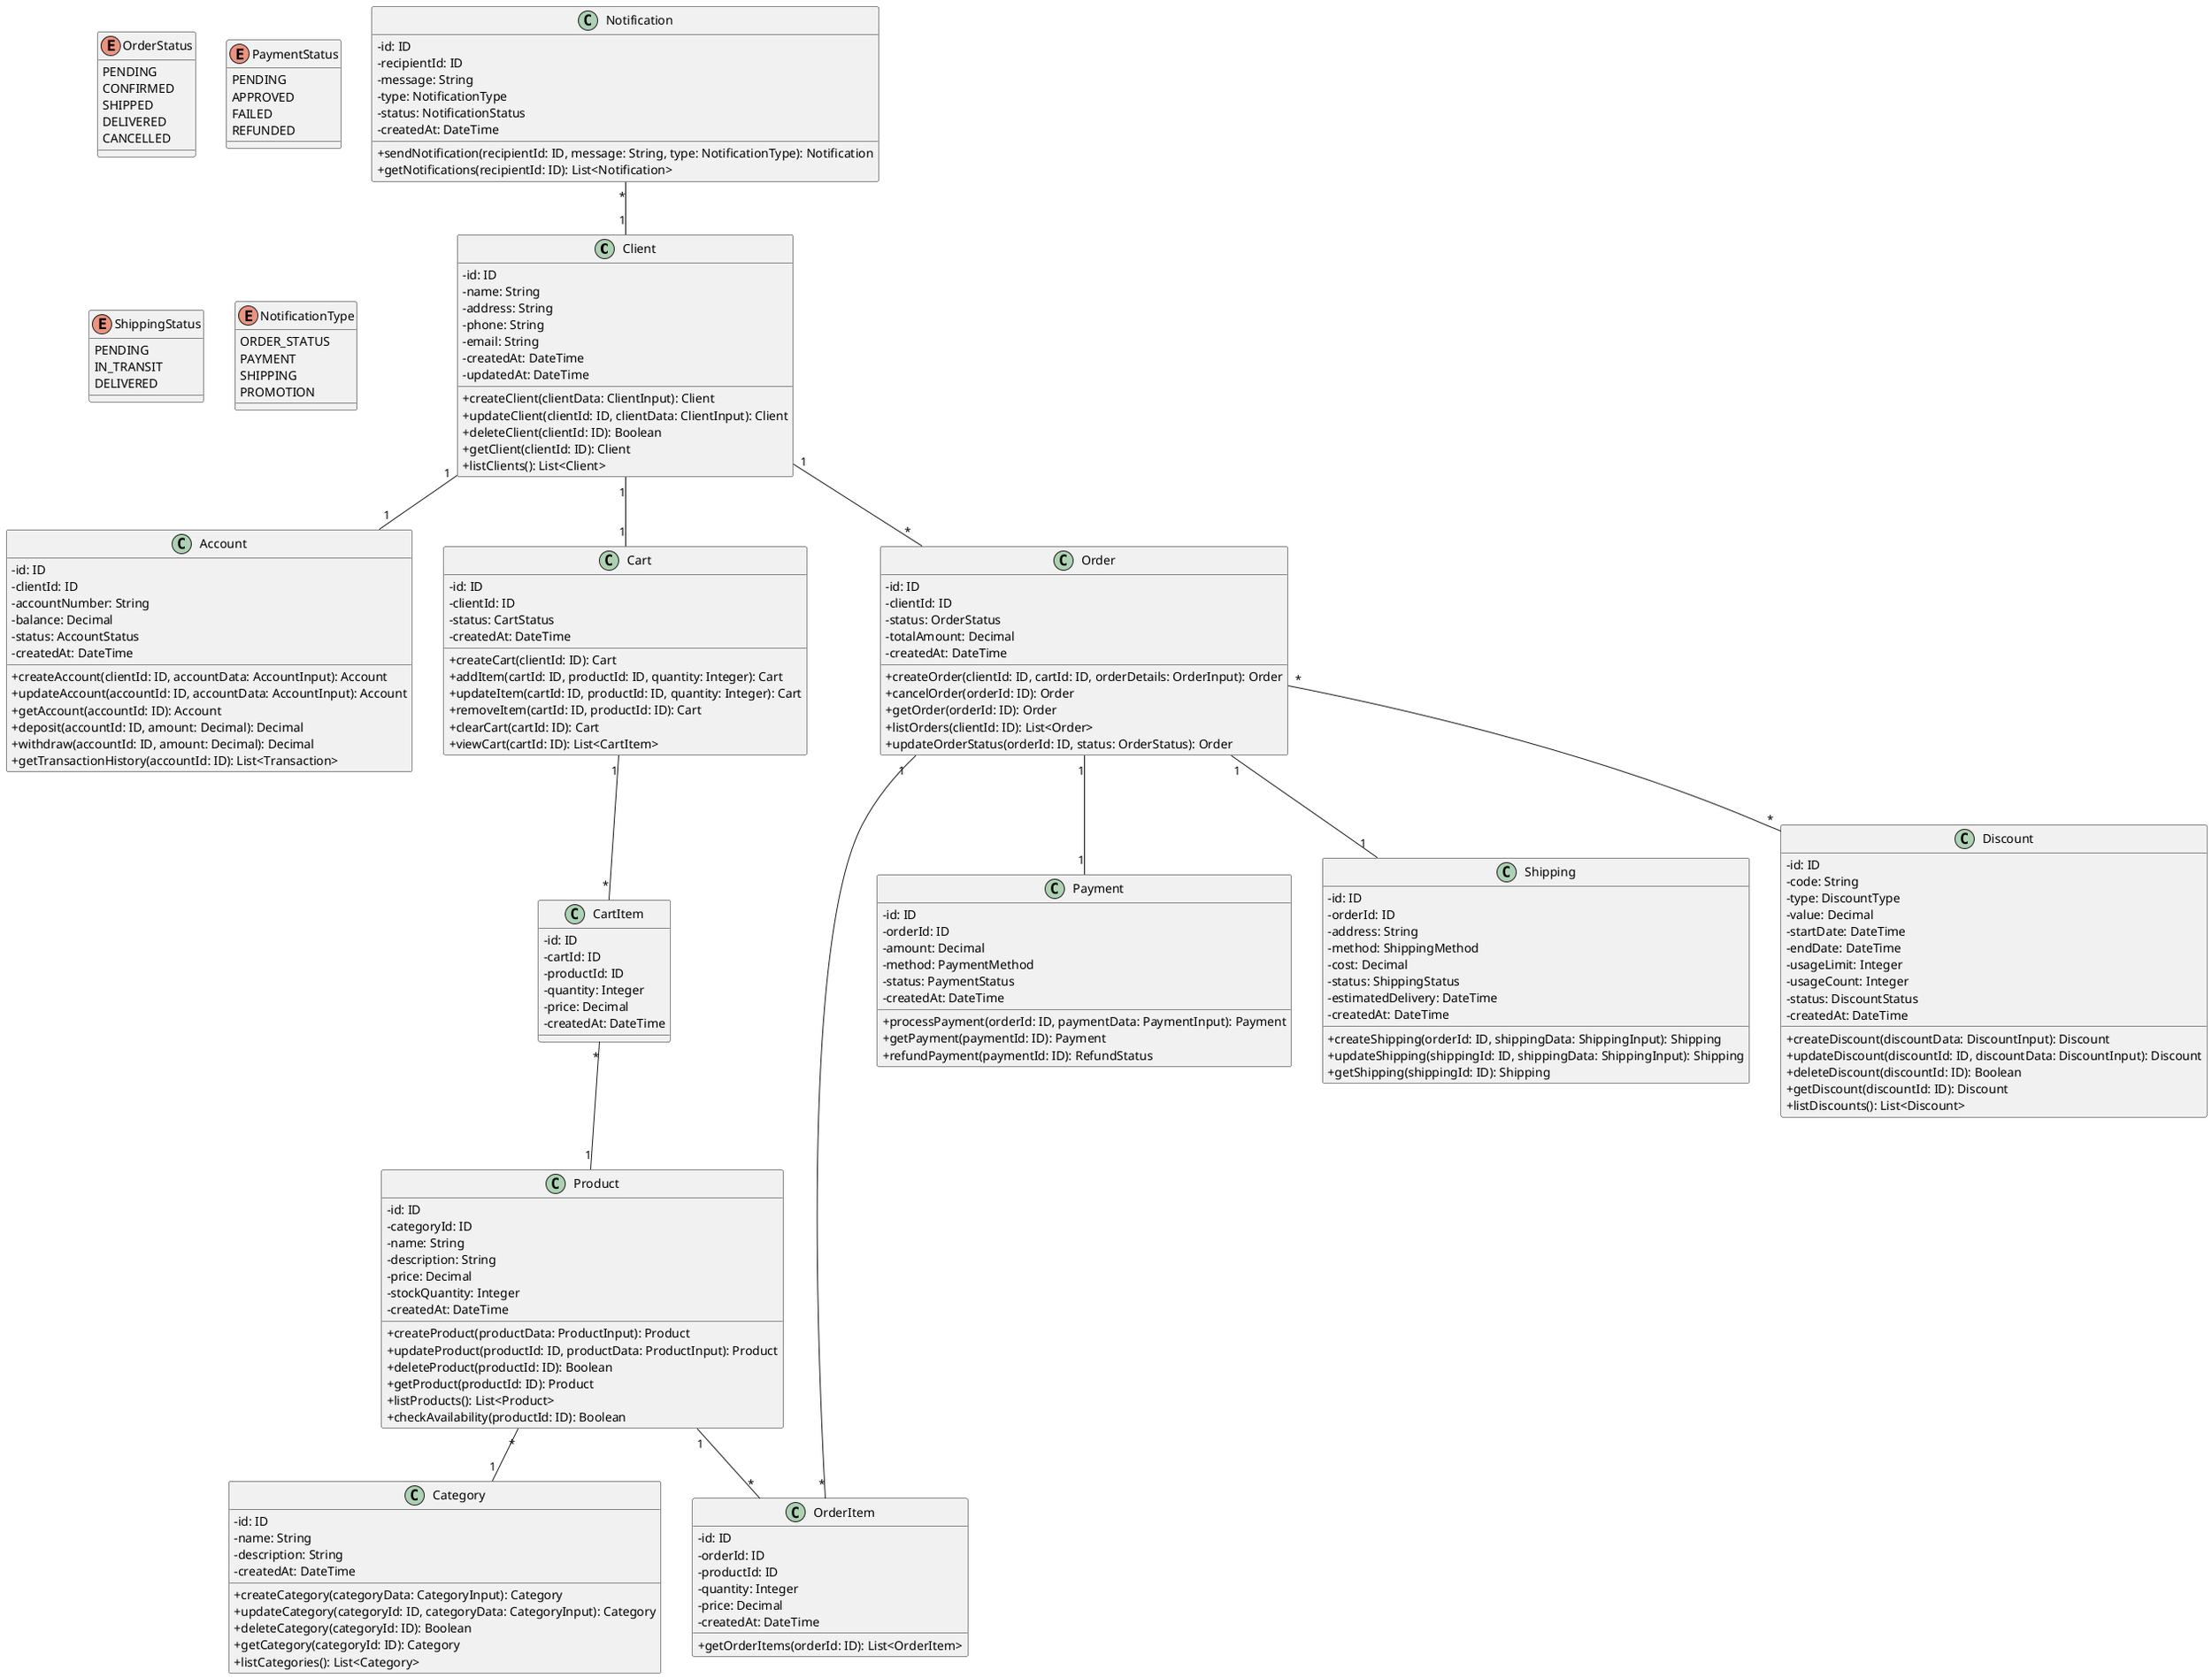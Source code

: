 @startuml
'https://plantuml.com/class-diagram

' Style and Theme
skinparam classAttributeIconSize 0
skinparam backgroundColor white
skinparam roundcorner 5

' Client and Account
class Client {
  -id: ID
  -name: String
  -address: String
  -phone: String
  -email: String
  -createdAt: DateTime
  -updatedAt: DateTime
  +createClient(clientData: ClientInput): Client
  +updateClient(clientId: ID, clientData: ClientInput): Client
  +deleteClient(clientId: ID): Boolean
  +getClient(clientId: ID): Client
  +listClients(): List<Client>
}

class Account {
  -id: ID
  -clientId: ID
  -accountNumber: String
  -balance: Decimal
  -status: AccountStatus
  -createdAt: DateTime
  +createAccount(clientId: ID, accountData: AccountInput): Account
  +updateAccount(accountId: ID, accountData: AccountInput): Account
  +getAccount(accountId: ID): Account
  +deposit(accountId: ID, amount: Decimal): Decimal
  +withdraw(accountId: ID, amount: Decimal): Decimal
  +getTransactionHistory(accountId: ID): List<Transaction>
}

' Product and Category
class Product {
  -id: ID
  -categoryId: ID
  -name: String
  -description: String
  -price: Decimal
  -stockQuantity: Integer
  -createdAt: DateTime
  +createProduct(productData: ProductInput): Product
  +updateProduct(productId: ID, productData: ProductInput): Product
  +deleteProduct(productId: ID): Boolean
  +getProduct(productId: ID): Product
  +listProducts(): List<Product>
  +checkAvailability(productId: ID): Boolean
}

class Category {
  -id: ID
  -name: String
  -description: String
  -createdAt: DateTime
  +createCategory(categoryData: CategoryInput): Category
  +updateCategory(categoryId: ID, categoryData: CategoryInput): Category
  +deleteCategory(categoryId: ID): Boolean
  +getCategory(categoryId: ID): Category
  +listCategories(): List<Category>
}

' Cart and CartItem
class Cart {
  -id: ID
  -clientId: ID
  -status: CartStatus
  -createdAt: DateTime
  +createCart(clientId: ID): Cart
  +addItem(cartId: ID, productId: ID, quantity: Integer): Cart
  +updateItem(cartId: ID, productId: ID, quantity: Integer): Cart
  +removeItem(cartId: ID, productId: ID): Cart
  +clearCart(cartId: ID): Cart
  +viewCart(cartId: ID): List<CartItem>
}

class CartItem {
  -id: ID
  -cartId: ID
  -productId: ID
  -quantity: Integer
  -price: Decimal
  -createdAt: DateTime
}

' Order and OrderItem
class Order {
  -id: ID
  -clientId: ID
  -status: OrderStatus
  -totalAmount: Decimal
  -createdAt: DateTime
  +createOrder(clientId: ID, cartId: ID, orderDetails: OrderInput): Order
  +cancelOrder(orderId: ID): Order
  +getOrder(orderId: ID): Order
  +listOrders(clientId: ID): List<Order>
  +updateOrderStatus(orderId: ID, status: OrderStatus): Order
}

class OrderItem {
  -id: ID
  -orderId: ID
  -productId: ID
  -quantity: Integer
  -price: Decimal
  -createdAt: DateTime
  +getOrderItems(orderId: ID): List<OrderItem>
}

' Payment
class Payment {
  -id: ID
  -orderId: ID
  -amount: Decimal
  -method: PaymentMethod
  -status: PaymentStatus
  -createdAt: DateTime
  +processPayment(orderId: ID, paymentData: PaymentInput): Payment
  +getPayment(paymentId: ID): Payment
  +refundPayment(paymentId: ID): RefundStatus
}

' Notification
class Notification {
  -id: ID
  -recipientId: ID
  -message: String
  -type: NotificationType
  -status: NotificationStatus
  -createdAt: DateTime
  +sendNotification(recipientId: ID, message: String, type: NotificationType): Notification
  +getNotifications(recipientId: ID): List<Notification>
}

' Shipping
class Shipping {
  -id: ID
  -orderId: ID
  -address: String
  -method: ShippingMethod
  -cost: Decimal
  -status: ShippingStatus
  -estimatedDelivery: DateTime
  -createdAt: DateTime
  +createShipping(orderId: ID, shippingData: ShippingInput): Shipping
  +updateShipping(shippingId: ID, shippingData: ShippingInput): Shipping
  +getShipping(shippingId: ID): Shipping
}

' Discount
class Discount {
  -id: ID
  -code: String
  -type: DiscountType
  -value: Decimal
  -startDate: DateTime
  -endDate: DateTime
  -usageLimit: Integer
  -usageCount: Integer
  -status: DiscountStatus
  -createdAt: DateTime
  +createDiscount(discountData: DiscountInput): Discount
  +updateDiscount(discountId: ID, discountData: DiscountInput): Discount
  +deleteDiscount(discountId: ID): Boolean
  +getDiscount(discountId: ID): Discount
  +listDiscounts(): List<Discount>
}

' Relationships
Client "1" -- "1" Account
Client "1" -- "*" Order
Client "1" -- "1" Cart
Product "1" -- "*" OrderItem
Product "*" -- "1" Category
Cart "1" -- "*" CartItem
CartItem "*" -- "1" Product
Order "1" -- "*" OrderItem
Order "1" -- "1" Payment
Order "1" -- "1" Shipping
Order "*" -- "*" Discount
Notification "*" -- "1" Client

' Enums
enum OrderStatus {
  PENDING
  CONFIRMED
  SHIPPED
  DELIVERED
  CANCELLED
}

enum PaymentStatus {
  PENDING
  APPROVED
  FAILED
  REFUNDED
}

enum ShippingStatus {
  PENDING
  IN_TRANSIT
  DELIVERED
}

enum NotificationType {
  ORDER_STATUS
  PAYMENT
  SHIPPING
  PROMOTION
}


@enduml